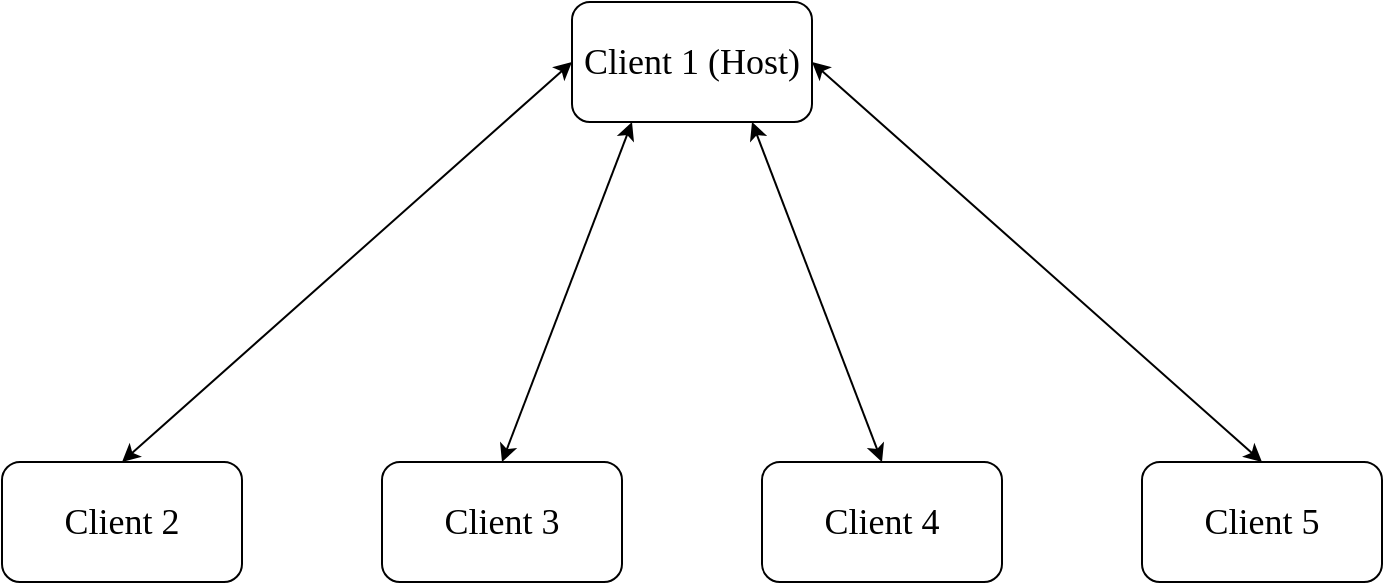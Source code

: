 <mxfile version="22.1.17" type="device">
  <diagram name="Page-1" id="NLlAC-D6FsaepKHESx9c">
    <mxGraphModel dx="875" dy="486" grid="1" gridSize="10" guides="1" tooltips="1" connect="1" arrows="1" fold="1" page="1" pageScale="1" pageWidth="850" pageHeight="1100" math="0" shadow="0">
      <root>
        <mxCell id="0" />
        <mxCell id="1" parent="0" />
        <mxCell id="mlmoNLZ3UPh73BtjuC86-1" value="&lt;font style=&quot;font-size: 18px;&quot; face=&quot;Times New Roman&quot;&gt;Client 1 (Host)&lt;/font&gt;" style="rounded=1;whiteSpace=wrap;html=1;" vertex="1" parent="1">
          <mxGeometry x="380" y="140" width="120" height="60" as="geometry" />
        </mxCell>
        <mxCell id="mlmoNLZ3UPh73BtjuC86-2" value="&lt;font style=&quot;font-size: 18px;&quot; face=&quot;Times New Roman&quot;&gt;Client 5&lt;/font&gt;" style="rounded=1;whiteSpace=wrap;html=1;" vertex="1" parent="1">
          <mxGeometry x="665" y="370" width="120" height="60" as="geometry" />
        </mxCell>
        <mxCell id="mlmoNLZ3UPh73BtjuC86-3" value="&lt;font style=&quot;font-size: 18px;&quot; face=&quot;Times New Roman&quot;&gt;Client 4&lt;/font&gt;" style="rounded=1;whiteSpace=wrap;html=1;" vertex="1" parent="1">
          <mxGeometry x="475" y="370" width="120" height="60" as="geometry" />
        </mxCell>
        <mxCell id="mlmoNLZ3UPh73BtjuC86-4" value="&lt;font style=&quot;font-size: 18px;&quot; face=&quot;Times New Roman&quot;&gt;Client 2&lt;/font&gt;" style="rounded=1;whiteSpace=wrap;html=1;" vertex="1" parent="1">
          <mxGeometry x="95" y="370" width="120" height="60" as="geometry" />
        </mxCell>
        <mxCell id="mlmoNLZ3UPh73BtjuC86-5" value="&lt;font style=&quot;font-size: 18px;&quot; face=&quot;Times New Roman&quot;&gt;Client 3&lt;/font&gt;" style="rounded=1;whiteSpace=wrap;html=1;" vertex="1" parent="1">
          <mxGeometry x="285" y="370" width="120" height="60" as="geometry" />
        </mxCell>
        <mxCell id="mlmoNLZ3UPh73BtjuC86-16" value="" style="endArrow=classic;startArrow=classic;html=1;rounded=0;exitX=0.5;exitY=0;exitDx=0;exitDy=0;entryX=0;entryY=0.5;entryDx=0;entryDy=0;" edge="1" parent="1" source="mlmoNLZ3UPh73BtjuC86-4" target="mlmoNLZ3UPh73BtjuC86-1">
          <mxGeometry width="50" height="50" relative="1" as="geometry">
            <mxPoint x="240" y="290" as="sourcePoint" />
            <mxPoint x="440" y="200" as="targetPoint" />
          </mxGeometry>
        </mxCell>
        <mxCell id="mlmoNLZ3UPh73BtjuC86-17" value="" style="endArrow=classic;startArrow=classic;html=1;rounded=0;entryX=0.25;entryY=1;entryDx=0;entryDy=0;exitX=0.5;exitY=0;exitDx=0;exitDy=0;" edge="1" parent="1" source="mlmoNLZ3UPh73BtjuC86-5" target="mlmoNLZ3UPh73BtjuC86-1">
          <mxGeometry width="50" height="50" relative="1" as="geometry">
            <mxPoint x="230" y="480" as="sourcePoint" />
            <mxPoint x="455" y="280" as="targetPoint" />
          </mxGeometry>
        </mxCell>
        <mxCell id="mlmoNLZ3UPh73BtjuC86-18" value="" style="endArrow=classic;startArrow=classic;html=1;rounded=0;entryX=0.75;entryY=1;entryDx=0;entryDy=0;exitX=0.5;exitY=0;exitDx=0;exitDy=0;" edge="1" parent="1" source="mlmoNLZ3UPh73BtjuC86-3" target="mlmoNLZ3UPh73BtjuC86-1">
          <mxGeometry width="50" height="50" relative="1" as="geometry">
            <mxPoint x="470" y="380" as="sourcePoint" />
            <mxPoint x="565" y="210" as="targetPoint" />
          </mxGeometry>
        </mxCell>
        <mxCell id="mlmoNLZ3UPh73BtjuC86-19" value="" style="endArrow=classic;startArrow=classic;html=1;rounded=0;entryX=1;entryY=0.5;entryDx=0;entryDy=0;exitX=0.5;exitY=0;exitDx=0;exitDy=0;" edge="1" parent="1" source="mlmoNLZ3UPh73BtjuC86-2" target="mlmoNLZ3UPh73BtjuC86-1">
          <mxGeometry width="50" height="50" relative="1" as="geometry">
            <mxPoint x="635" y="340" as="sourcePoint" />
            <mxPoint x="540" y="170" as="targetPoint" />
          </mxGeometry>
        </mxCell>
      </root>
    </mxGraphModel>
  </diagram>
</mxfile>
